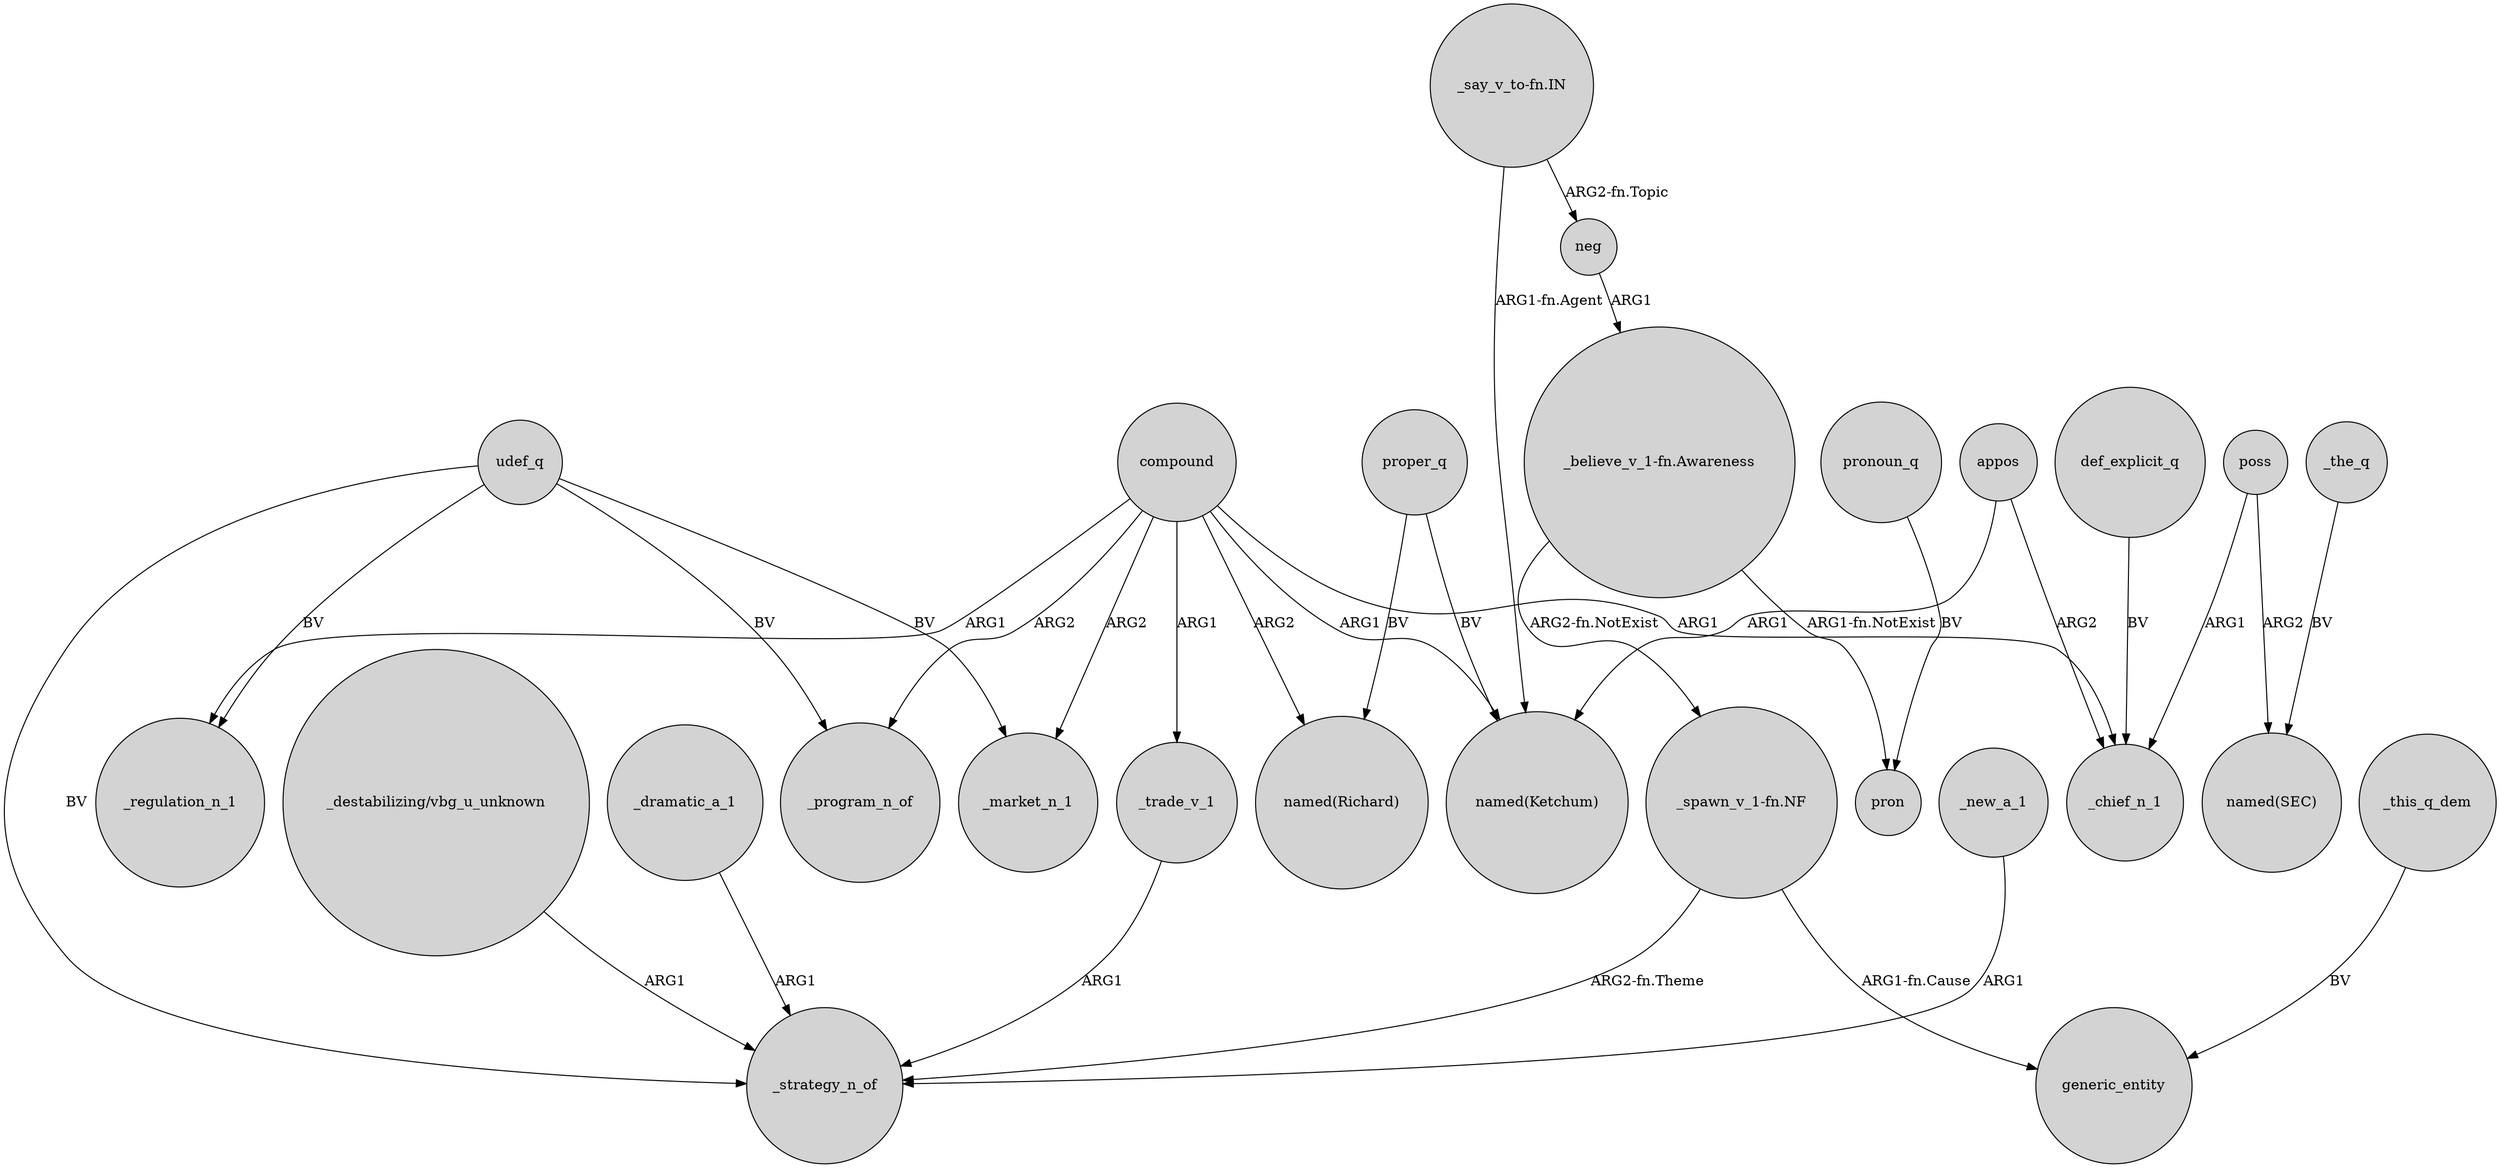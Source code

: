 digraph {
	node [shape=circle style=filled]
	compound -> _market_n_1 [label=ARG2]
	compound -> _program_n_of [label=ARG2]
	def_explicit_q -> _chief_n_1 [label=BV]
	_dramatic_a_1 -> _strategy_n_of [label=ARG1]
	compound -> "named(Ketchum)" [label=ARG1]
	compound -> _chief_n_1 [label=ARG1]
	appos -> _chief_n_1 [label=ARG2]
	compound -> "named(Richard)" [label=ARG2]
	"_spawn_v_1-fn.NF" -> generic_entity [label="ARG1-fn.Cause"]
	compound -> _trade_v_1 [label=ARG1]
	appos -> "named(Ketchum)" [label=ARG1]
	udef_q -> _program_n_of [label=BV]
	udef_q -> _market_n_1 [label=BV]
	_trade_v_1 -> _strategy_n_of [label=ARG1]
	_new_a_1 -> _strategy_n_of [label=ARG1]
	poss -> _chief_n_1 [label=ARG1]
	"_believe_v_1-fn.Awareness" -> "_spawn_v_1-fn.NF" [label="ARG2-fn.NotExist"]
	"_spawn_v_1-fn.NF" -> _strategy_n_of [label="ARG2-fn.Theme"]
	neg -> "_believe_v_1-fn.Awareness" [label=ARG1]
	pronoun_q -> pron [label=BV]
	proper_q -> "named(Richard)" [label=BV]
	"_say_v_to-fn.IN" -> "named(Ketchum)" [label="ARG1-fn.Agent"]
	"_destabilizing/vbg_u_unknown" -> _strategy_n_of [label=ARG1]
	_this_q_dem -> generic_entity [label=BV]
	poss -> "named(SEC)" [label=ARG2]
	compound -> _regulation_n_1 [label=ARG1]
	udef_q -> _strategy_n_of [label=BV]
	"_say_v_to-fn.IN" -> neg [label="ARG2-fn.Topic"]
	udef_q -> _regulation_n_1 [label=BV]
	proper_q -> "named(Ketchum)" [label=BV]
	"_believe_v_1-fn.Awareness" -> pron [label="ARG1-fn.NotExist"]
	_the_q -> "named(SEC)" [label=BV]
}

